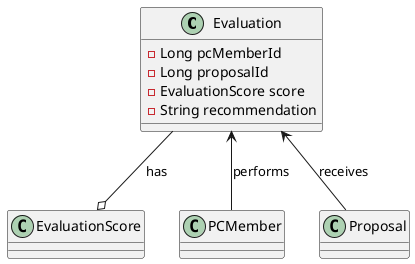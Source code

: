 @startuml

class Evaluation {
    - Long pcMemberId
    - Long proposalId
    - EvaluationScore score
    - String recommendation
}

Evaluation --o EvaluationScore : has
Evaluation <-- PCMember : performs
Evaluation <-- Proposal : receives

@enduml
